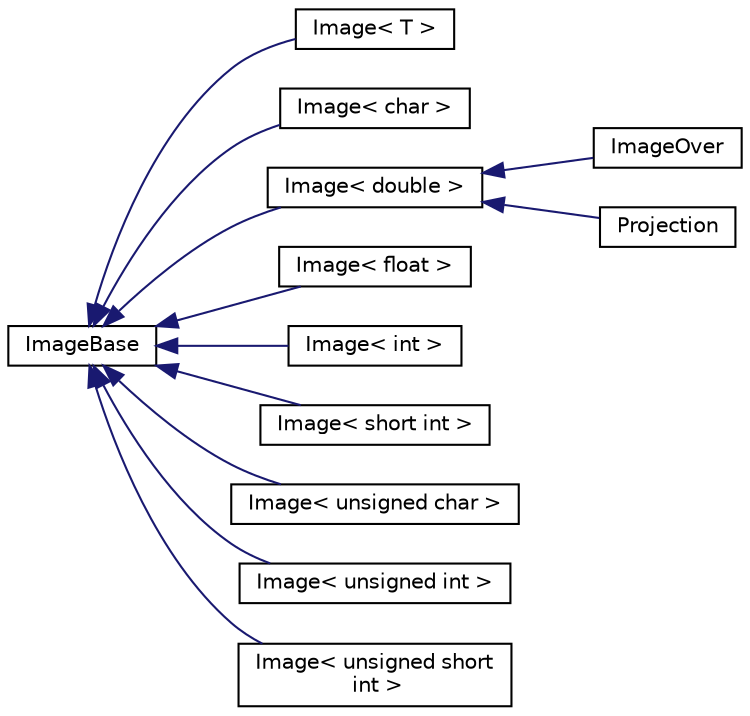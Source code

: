 digraph "Graphical Class Hierarchy"
{
  edge [fontname="Helvetica",fontsize="10",labelfontname="Helvetica",labelfontsize="10"];
  node [fontname="Helvetica",fontsize="10",shape=record];
  rankdir="LR";
  Node0 [label="ImageBase",height=0.2,width=0.4,color="black", fillcolor="white", style="filled",URL="$classImageBase.html",tooltip="Image base class. "];
  Node0 -> Node1 [dir="back",color="midnightblue",fontsize="10",style="solid",fontname="Helvetica"];
  Node1 [label="Image\< T \>",height=0.2,width=0.4,color="black", fillcolor="white", style="filled",URL="$classImage.html"];
  Node0 -> Node2 [dir="back",color="midnightblue",fontsize="10",style="solid",fontname="Helvetica"];
  Node2 [label="Image\< char \>",height=0.2,width=0.4,color="black", fillcolor="white", style="filled",URL="$classImage.html"];
  Node0 -> Node3 [dir="back",color="midnightblue",fontsize="10",style="solid",fontname="Helvetica"];
  Node3 [label="Image\< double \>",height=0.2,width=0.4,color="black", fillcolor="white", style="filled",URL="$classImage.html"];
  Node3 -> Node4 [dir="back",color="midnightblue",fontsize="10",style="solid",fontname="Helvetica"];
  Node4 [label="ImageOver",height=0.2,width=0.4,color="black", fillcolor="white", style="filled",URL="$classImageOver.html"];
  Node3 -> Node5 [dir="back",color="midnightblue",fontsize="10",style="solid",fontname="Helvetica"];
  Node5 [label="Projection",height=0.2,width=0.4,color="black", fillcolor="white", style="filled",URL="$classProjection.html"];
  Node0 -> Node6 [dir="back",color="midnightblue",fontsize="10",style="solid",fontname="Helvetica"];
  Node6 [label="Image\< float \>",height=0.2,width=0.4,color="black", fillcolor="white", style="filled",URL="$classImage.html"];
  Node0 -> Node7 [dir="back",color="midnightblue",fontsize="10",style="solid",fontname="Helvetica"];
  Node7 [label="Image\< int \>",height=0.2,width=0.4,color="black", fillcolor="white", style="filled",URL="$classImage.html"];
  Node0 -> Node8 [dir="back",color="midnightblue",fontsize="10",style="solid",fontname="Helvetica"];
  Node8 [label="Image\< short int \>",height=0.2,width=0.4,color="black", fillcolor="white", style="filled",URL="$classImage.html"];
  Node0 -> Node9 [dir="back",color="midnightblue",fontsize="10",style="solid",fontname="Helvetica"];
  Node9 [label="Image\< unsigned char \>",height=0.2,width=0.4,color="black", fillcolor="white", style="filled",URL="$classImage.html"];
  Node0 -> Node10 [dir="back",color="midnightblue",fontsize="10",style="solid",fontname="Helvetica"];
  Node10 [label="Image\< unsigned int \>",height=0.2,width=0.4,color="black", fillcolor="white", style="filled",URL="$classImage.html"];
  Node0 -> Node11 [dir="back",color="midnightblue",fontsize="10",style="solid",fontname="Helvetica"];
  Node11 [label="Image\< unsigned short\l int \>",height=0.2,width=0.4,color="black", fillcolor="white", style="filled",URL="$classImage.html"];
}
